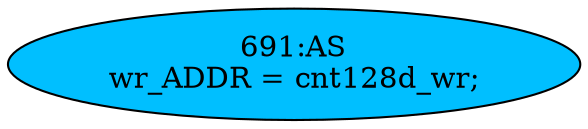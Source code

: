 strict digraph "" {
	node [label="\N"];
	"691:AS"	 [ast="<pyverilog.vparser.ast.Assign object at 0x7f9d7db6b850>",
		def_var="['wr_ADDR']",
		fillcolor=deepskyblue,
		label="691:AS
wr_ADDR = cnt128d_wr;",
		statements="[]",
		style=filled,
		typ=Assign,
		use_var="['cnt128d_wr']"];
}
